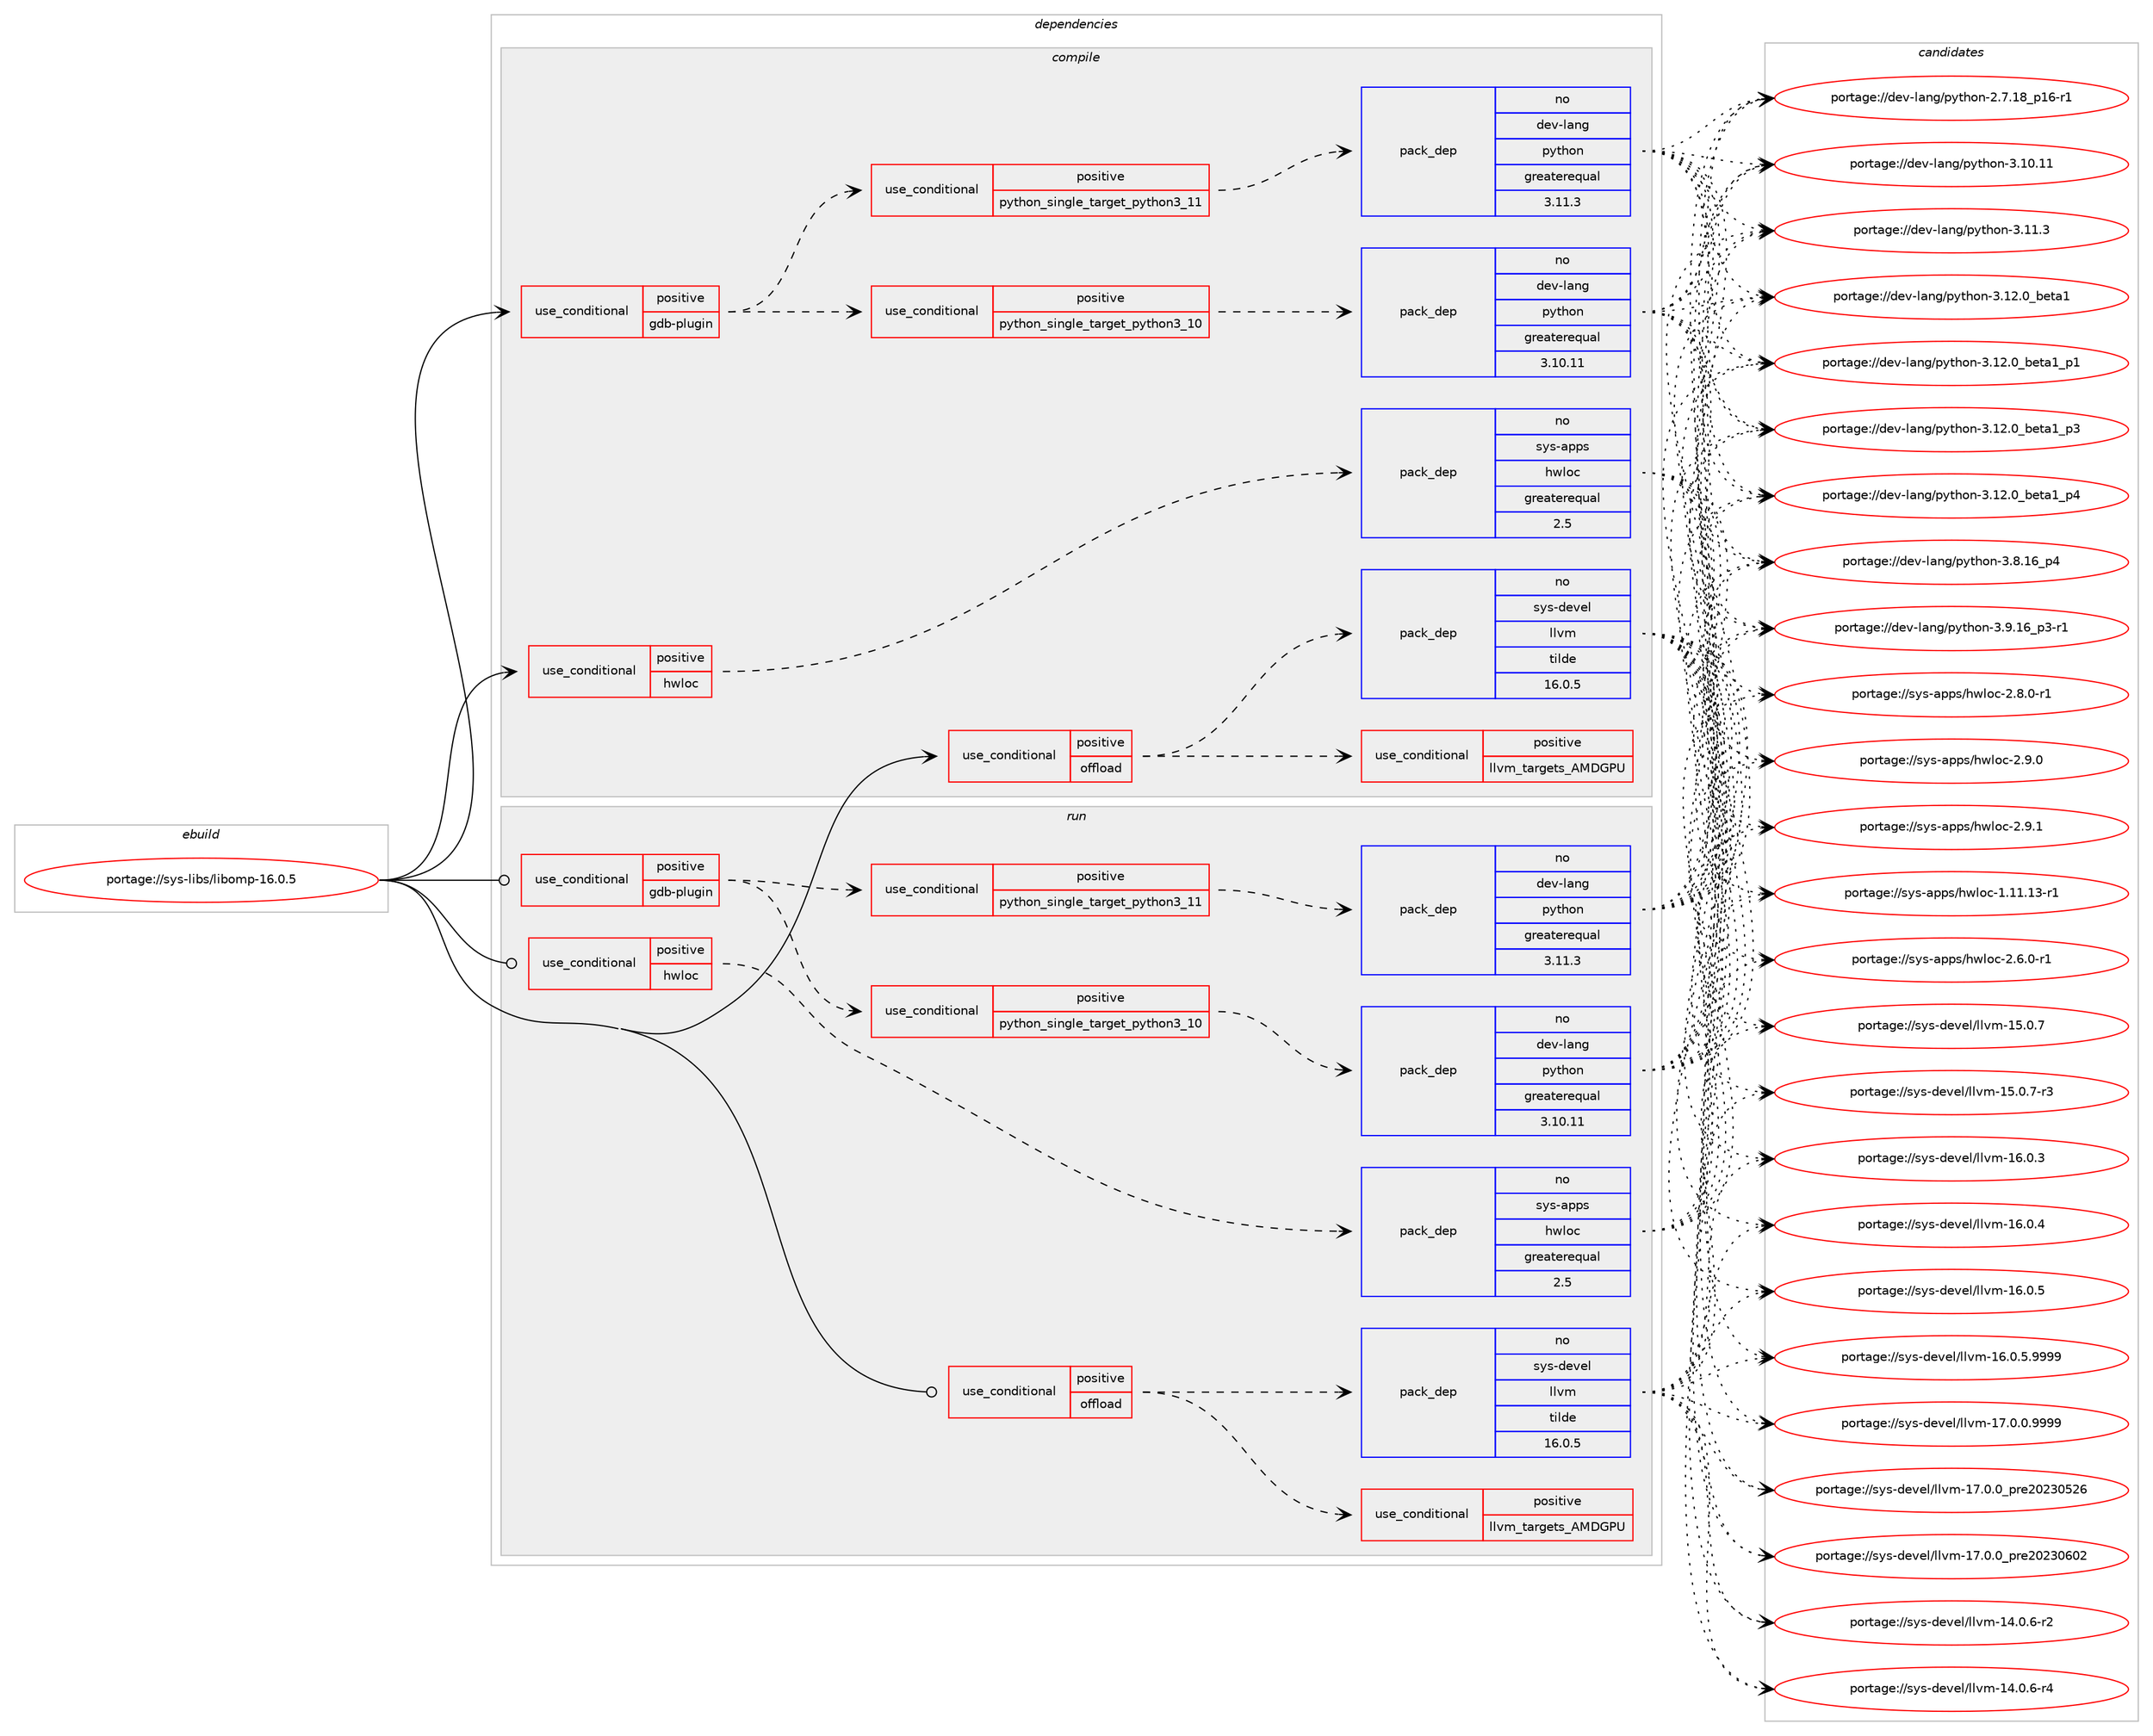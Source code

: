 digraph prolog {

# *************
# Graph options
# *************

newrank=true;
concentrate=true;
compound=true;
graph [rankdir=LR,fontname=Helvetica,fontsize=10,ranksep=1.5];#, ranksep=2.5, nodesep=0.2];
edge  [arrowhead=vee];
node  [fontname=Helvetica,fontsize=10];

# **********
# The ebuild
# **********

subgraph cluster_leftcol {
color=gray;
rank=same;
label=<<i>ebuild</i>>;
id [label="portage://sys-libs/libomp-16.0.5", color=red, width=4, href="../sys-libs/libomp-16.0.5.svg"];
}

# ****************
# The dependencies
# ****************

subgraph cluster_midcol {
color=gray;
label=<<i>dependencies</i>>;
subgraph cluster_compile {
fillcolor="#eeeeee";
style=filled;
label=<<i>compile</i>>;
subgraph cond348 {
dependency681 [label=<<TABLE BORDER="0" CELLBORDER="1" CELLSPACING="0" CELLPADDING="4"><TR><TD ROWSPAN="3" CELLPADDING="10">use_conditional</TD></TR><TR><TD>positive</TD></TR><TR><TD>gdb-plugin</TD></TR></TABLE>>, shape=none, color=red];
subgraph cond349 {
dependency682 [label=<<TABLE BORDER="0" CELLBORDER="1" CELLSPACING="0" CELLPADDING="4"><TR><TD ROWSPAN="3" CELLPADDING="10">use_conditional</TD></TR><TR><TD>positive</TD></TR><TR><TD>python_single_target_python3_10</TD></TR></TABLE>>, shape=none, color=red];
subgraph pack325 {
dependency683 [label=<<TABLE BORDER="0" CELLBORDER="1" CELLSPACING="0" CELLPADDING="4" WIDTH="220"><TR><TD ROWSPAN="6" CELLPADDING="30">pack_dep</TD></TR><TR><TD WIDTH="110">no</TD></TR><TR><TD>dev-lang</TD></TR><TR><TD>python</TD></TR><TR><TD>greaterequal</TD></TR><TR><TD>3.10.11</TD></TR></TABLE>>, shape=none, color=blue];
}
dependency682:e -> dependency683:w [weight=20,style="dashed",arrowhead="vee"];
}
dependency681:e -> dependency682:w [weight=20,style="dashed",arrowhead="vee"];
subgraph cond350 {
dependency684 [label=<<TABLE BORDER="0" CELLBORDER="1" CELLSPACING="0" CELLPADDING="4"><TR><TD ROWSPAN="3" CELLPADDING="10">use_conditional</TD></TR><TR><TD>positive</TD></TR><TR><TD>python_single_target_python3_11</TD></TR></TABLE>>, shape=none, color=red];
subgraph pack326 {
dependency685 [label=<<TABLE BORDER="0" CELLBORDER="1" CELLSPACING="0" CELLPADDING="4" WIDTH="220"><TR><TD ROWSPAN="6" CELLPADDING="30">pack_dep</TD></TR><TR><TD WIDTH="110">no</TD></TR><TR><TD>dev-lang</TD></TR><TR><TD>python</TD></TR><TR><TD>greaterequal</TD></TR><TR><TD>3.11.3</TD></TR></TABLE>>, shape=none, color=blue];
}
dependency684:e -> dependency685:w [weight=20,style="dashed",arrowhead="vee"];
}
dependency681:e -> dependency684:w [weight=20,style="dashed",arrowhead="vee"];
}
id:e -> dependency681:w [weight=20,style="solid",arrowhead="vee"];
subgraph cond351 {
dependency686 [label=<<TABLE BORDER="0" CELLBORDER="1" CELLSPACING="0" CELLPADDING="4"><TR><TD ROWSPAN="3" CELLPADDING="10">use_conditional</TD></TR><TR><TD>positive</TD></TR><TR><TD>hwloc</TD></TR></TABLE>>, shape=none, color=red];
subgraph pack327 {
dependency687 [label=<<TABLE BORDER="0" CELLBORDER="1" CELLSPACING="0" CELLPADDING="4" WIDTH="220"><TR><TD ROWSPAN="6" CELLPADDING="30">pack_dep</TD></TR><TR><TD WIDTH="110">no</TD></TR><TR><TD>sys-apps</TD></TR><TR><TD>hwloc</TD></TR><TR><TD>greaterequal</TD></TR><TR><TD>2.5</TD></TR></TABLE>>, shape=none, color=blue];
}
dependency686:e -> dependency687:w [weight=20,style="dashed",arrowhead="vee"];
}
id:e -> dependency686:w [weight=20,style="solid",arrowhead="vee"];
subgraph cond352 {
dependency688 [label=<<TABLE BORDER="0" CELLBORDER="1" CELLSPACING="0" CELLPADDING="4"><TR><TD ROWSPAN="3" CELLPADDING="10">use_conditional</TD></TR><TR><TD>positive</TD></TR><TR><TD>offload</TD></TR></TABLE>>, shape=none, color=red];
# *** BEGIN UNKNOWN DEPENDENCY TYPE (TODO) ***
# dependency688 -> package_dependency(portage://sys-libs/libomp-16.0.5,install,no,dev-libs,libffi,none,[,,],any_same_slot,[use(optenable(abi_x86_32),negative),use(optenable(abi_x86_64),negative),use(optenable(abi_x86_x32),negative),use(optenable(abi_mips_n32),negative),use(optenable(abi_mips_n64),negative),use(optenable(abi_mips_o32),negative),use(optenable(abi_s390_32),negative),use(optenable(abi_s390_64),negative)])
# *** END UNKNOWN DEPENDENCY TYPE (TODO) ***

subgraph pack328 {
dependency689 [label=<<TABLE BORDER="0" CELLBORDER="1" CELLSPACING="0" CELLPADDING="4" WIDTH="220"><TR><TD ROWSPAN="6" CELLPADDING="30">pack_dep</TD></TR><TR><TD WIDTH="110">no</TD></TR><TR><TD>sys-devel</TD></TR><TR><TD>llvm</TD></TR><TR><TD>tilde</TD></TR><TR><TD>16.0.5</TD></TR></TABLE>>, shape=none, color=blue];
}
dependency688:e -> dependency689:w [weight=20,style="dashed",arrowhead="vee"];
subgraph cond353 {
dependency690 [label=<<TABLE BORDER="0" CELLBORDER="1" CELLSPACING="0" CELLPADDING="4"><TR><TD ROWSPAN="3" CELLPADDING="10">use_conditional</TD></TR><TR><TD>positive</TD></TR><TR><TD>llvm_targets_AMDGPU</TD></TR></TABLE>>, shape=none, color=red];
# *** BEGIN UNKNOWN DEPENDENCY TYPE (TODO) ***
# dependency690 -> package_dependency(portage://sys-libs/libomp-16.0.5,install,no,dev-libs,rocr-runtime,none,[,,],any_same_slot,[])
# *** END UNKNOWN DEPENDENCY TYPE (TODO) ***

}
dependency688:e -> dependency690:w [weight=20,style="dashed",arrowhead="vee"];
}
id:e -> dependency688:w [weight=20,style="solid",arrowhead="vee"];
# *** BEGIN UNKNOWN DEPENDENCY TYPE (TODO) ***
# id -> package_dependency(portage://sys-libs/libomp-16.0.5,install,strong,sys-devel,llvm,none,[,,],[slot(0)],[])
# *** END UNKNOWN DEPENDENCY TYPE (TODO) ***

}
subgraph cluster_compileandrun {
fillcolor="#eeeeee";
style=filled;
label=<<i>compile and run</i>>;
}
subgraph cluster_run {
fillcolor="#eeeeee";
style=filled;
label=<<i>run</i>>;
subgraph cond354 {
dependency691 [label=<<TABLE BORDER="0" CELLBORDER="1" CELLSPACING="0" CELLPADDING="4"><TR><TD ROWSPAN="3" CELLPADDING="10">use_conditional</TD></TR><TR><TD>positive</TD></TR><TR><TD>gdb-plugin</TD></TR></TABLE>>, shape=none, color=red];
subgraph cond355 {
dependency692 [label=<<TABLE BORDER="0" CELLBORDER="1" CELLSPACING="0" CELLPADDING="4"><TR><TD ROWSPAN="3" CELLPADDING="10">use_conditional</TD></TR><TR><TD>positive</TD></TR><TR><TD>python_single_target_python3_10</TD></TR></TABLE>>, shape=none, color=red];
subgraph pack329 {
dependency693 [label=<<TABLE BORDER="0" CELLBORDER="1" CELLSPACING="0" CELLPADDING="4" WIDTH="220"><TR><TD ROWSPAN="6" CELLPADDING="30">pack_dep</TD></TR><TR><TD WIDTH="110">no</TD></TR><TR><TD>dev-lang</TD></TR><TR><TD>python</TD></TR><TR><TD>greaterequal</TD></TR><TR><TD>3.10.11</TD></TR></TABLE>>, shape=none, color=blue];
}
dependency692:e -> dependency693:w [weight=20,style="dashed",arrowhead="vee"];
}
dependency691:e -> dependency692:w [weight=20,style="dashed",arrowhead="vee"];
subgraph cond356 {
dependency694 [label=<<TABLE BORDER="0" CELLBORDER="1" CELLSPACING="0" CELLPADDING="4"><TR><TD ROWSPAN="3" CELLPADDING="10">use_conditional</TD></TR><TR><TD>positive</TD></TR><TR><TD>python_single_target_python3_11</TD></TR></TABLE>>, shape=none, color=red];
subgraph pack330 {
dependency695 [label=<<TABLE BORDER="0" CELLBORDER="1" CELLSPACING="0" CELLPADDING="4" WIDTH="220"><TR><TD ROWSPAN="6" CELLPADDING="30">pack_dep</TD></TR><TR><TD WIDTH="110">no</TD></TR><TR><TD>dev-lang</TD></TR><TR><TD>python</TD></TR><TR><TD>greaterequal</TD></TR><TR><TD>3.11.3</TD></TR></TABLE>>, shape=none, color=blue];
}
dependency694:e -> dependency695:w [weight=20,style="dashed",arrowhead="vee"];
}
dependency691:e -> dependency694:w [weight=20,style="dashed",arrowhead="vee"];
}
id:e -> dependency691:w [weight=20,style="solid",arrowhead="odot"];
subgraph cond357 {
dependency696 [label=<<TABLE BORDER="0" CELLBORDER="1" CELLSPACING="0" CELLPADDING="4"><TR><TD ROWSPAN="3" CELLPADDING="10">use_conditional</TD></TR><TR><TD>positive</TD></TR><TR><TD>hwloc</TD></TR></TABLE>>, shape=none, color=red];
subgraph pack331 {
dependency697 [label=<<TABLE BORDER="0" CELLBORDER="1" CELLSPACING="0" CELLPADDING="4" WIDTH="220"><TR><TD ROWSPAN="6" CELLPADDING="30">pack_dep</TD></TR><TR><TD WIDTH="110">no</TD></TR><TR><TD>sys-apps</TD></TR><TR><TD>hwloc</TD></TR><TR><TD>greaterequal</TD></TR><TR><TD>2.5</TD></TR></TABLE>>, shape=none, color=blue];
}
dependency696:e -> dependency697:w [weight=20,style="dashed",arrowhead="vee"];
}
id:e -> dependency696:w [weight=20,style="solid",arrowhead="odot"];
subgraph cond358 {
dependency698 [label=<<TABLE BORDER="0" CELLBORDER="1" CELLSPACING="0" CELLPADDING="4"><TR><TD ROWSPAN="3" CELLPADDING="10">use_conditional</TD></TR><TR><TD>positive</TD></TR><TR><TD>offload</TD></TR></TABLE>>, shape=none, color=red];
# *** BEGIN UNKNOWN DEPENDENCY TYPE (TODO) ***
# dependency698 -> package_dependency(portage://sys-libs/libomp-16.0.5,run,no,dev-libs,libffi,none,[,,],any_same_slot,[use(optenable(abi_x86_32),negative),use(optenable(abi_x86_64),negative),use(optenable(abi_x86_x32),negative),use(optenable(abi_mips_n32),negative),use(optenable(abi_mips_n64),negative),use(optenable(abi_mips_o32),negative),use(optenable(abi_s390_32),negative),use(optenable(abi_s390_64),negative)])
# *** END UNKNOWN DEPENDENCY TYPE (TODO) ***

subgraph pack332 {
dependency699 [label=<<TABLE BORDER="0" CELLBORDER="1" CELLSPACING="0" CELLPADDING="4" WIDTH="220"><TR><TD ROWSPAN="6" CELLPADDING="30">pack_dep</TD></TR><TR><TD WIDTH="110">no</TD></TR><TR><TD>sys-devel</TD></TR><TR><TD>llvm</TD></TR><TR><TD>tilde</TD></TR><TR><TD>16.0.5</TD></TR></TABLE>>, shape=none, color=blue];
}
dependency698:e -> dependency699:w [weight=20,style="dashed",arrowhead="vee"];
subgraph cond359 {
dependency700 [label=<<TABLE BORDER="0" CELLBORDER="1" CELLSPACING="0" CELLPADDING="4"><TR><TD ROWSPAN="3" CELLPADDING="10">use_conditional</TD></TR><TR><TD>positive</TD></TR><TR><TD>llvm_targets_AMDGPU</TD></TR></TABLE>>, shape=none, color=red];
# *** BEGIN UNKNOWN DEPENDENCY TYPE (TODO) ***
# dependency700 -> package_dependency(portage://sys-libs/libomp-16.0.5,run,no,dev-libs,rocr-runtime,none,[,,],any_same_slot,[])
# *** END UNKNOWN DEPENDENCY TYPE (TODO) ***

}
dependency698:e -> dependency700:w [weight=20,style="dashed",arrowhead="vee"];
}
id:e -> dependency698:w [weight=20,style="solid",arrowhead="odot"];
}
}

# **************
# The candidates
# **************

subgraph cluster_choices {
rank=same;
color=gray;
label=<<i>candidates</i>>;

subgraph choice325 {
color=black;
nodesep=1;
choice100101118451089711010347112121116104111110455046554649569511249544511449 [label="portage://dev-lang/python-2.7.18_p16-r1", color=red, width=4,href="../dev-lang/python-2.7.18_p16-r1.svg"];
choice1001011184510897110103471121211161041111104551464948464949 [label="portage://dev-lang/python-3.10.11", color=red, width=4,href="../dev-lang/python-3.10.11.svg"];
choice10010111845108971101034711212111610411111045514649494651 [label="portage://dev-lang/python-3.11.3", color=red, width=4,href="../dev-lang/python-3.11.3.svg"];
choice1001011184510897110103471121211161041111104551464950464895981011169749 [label="portage://dev-lang/python-3.12.0_beta1", color=red, width=4,href="../dev-lang/python-3.12.0_beta1.svg"];
choice10010111845108971101034711212111610411111045514649504648959810111697499511249 [label="portage://dev-lang/python-3.12.0_beta1_p1", color=red, width=4,href="../dev-lang/python-3.12.0_beta1_p1.svg"];
choice10010111845108971101034711212111610411111045514649504648959810111697499511251 [label="portage://dev-lang/python-3.12.0_beta1_p3", color=red, width=4,href="../dev-lang/python-3.12.0_beta1_p3.svg"];
choice10010111845108971101034711212111610411111045514649504648959810111697499511252 [label="portage://dev-lang/python-3.12.0_beta1_p4", color=red, width=4,href="../dev-lang/python-3.12.0_beta1_p4.svg"];
choice100101118451089711010347112121116104111110455146564649549511252 [label="portage://dev-lang/python-3.8.16_p4", color=red, width=4,href="../dev-lang/python-3.8.16_p4.svg"];
choice1001011184510897110103471121211161041111104551465746495495112514511449 [label="portage://dev-lang/python-3.9.16_p3-r1", color=red, width=4,href="../dev-lang/python-3.9.16_p3-r1.svg"];
dependency683:e -> choice100101118451089711010347112121116104111110455046554649569511249544511449:w [style=dotted,weight="100"];
dependency683:e -> choice1001011184510897110103471121211161041111104551464948464949:w [style=dotted,weight="100"];
dependency683:e -> choice10010111845108971101034711212111610411111045514649494651:w [style=dotted,weight="100"];
dependency683:e -> choice1001011184510897110103471121211161041111104551464950464895981011169749:w [style=dotted,weight="100"];
dependency683:e -> choice10010111845108971101034711212111610411111045514649504648959810111697499511249:w [style=dotted,weight="100"];
dependency683:e -> choice10010111845108971101034711212111610411111045514649504648959810111697499511251:w [style=dotted,weight="100"];
dependency683:e -> choice10010111845108971101034711212111610411111045514649504648959810111697499511252:w [style=dotted,weight="100"];
dependency683:e -> choice100101118451089711010347112121116104111110455146564649549511252:w [style=dotted,weight="100"];
dependency683:e -> choice1001011184510897110103471121211161041111104551465746495495112514511449:w [style=dotted,weight="100"];
}
subgraph choice326 {
color=black;
nodesep=1;
choice100101118451089711010347112121116104111110455046554649569511249544511449 [label="portage://dev-lang/python-2.7.18_p16-r1", color=red, width=4,href="../dev-lang/python-2.7.18_p16-r1.svg"];
choice1001011184510897110103471121211161041111104551464948464949 [label="portage://dev-lang/python-3.10.11", color=red, width=4,href="../dev-lang/python-3.10.11.svg"];
choice10010111845108971101034711212111610411111045514649494651 [label="portage://dev-lang/python-3.11.3", color=red, width=4,href="../dev-lang/python-3.11.3.svg"];
choice1001011184510897110103471121211161041111104551464950464895981011169749 [label="portage://dev-lang/python-3.12.0_beta1", color=red, width=4,href="../dev-lang/python-3.12.0_beta1.svg"];
choice10010111845108971101034711212111610411111045514649504648959810111697499511249 [label="portage://dev-lang/python-3.12.0_beta1_p1", color=red, width=4,href="../dev-lang/python-3.12.0_beta1_p1.svg"];
choice10010111845108971101034711212111610411111045514649504648959810111697499511251 [label="portage://dev-lang/python-3.12.0_beta1_p3", color=red, width=4,href="../dev-lang/python-3.12.0_beta1_p3.svg"];
choice10010111845108971101034711212111610411111045514649504648959810111697499511252 [label="portage://dev-lang/python-3.12.0_beta1_p4", color=red, width=4,href="../dev-lang/python-3.12.0_beta1_p4.svg"];
choice100101118451089711010347112121116104111110455146564649549511252 [label="portage://dev-lang/python-3.8.16_p4", color=red, width=4,href="../dev-lang/python-3.8.16_p4.svg"];
choice1001011184510897110103471121211161041111104551465746495495112514511449 [label="portage://dev-lang/python-3.9.16_p3-r1", color=red, width=4,href="../dev-lang/python-3.9.16_p3-r1.svg"];
dependency685:e -> choice100101118451089711010347112121116104111110455046554649569511249544511449:w [style=dotted,weight="100"];
dependency685:e -> choice1001011184510897110103471121211161041111104551464948464949:w [style=dotted,weight="100"];
dependency685:e -> choice10010111845108971101034711212111610411111045514649494651:w [style=dotted,weight="100"];
dependency685:e -> choice1001011184510897110103471121211161041111104551464950464895981011169749:w [style=dotted,weight="100"];
dependency685:e -> choice10010111845108971101034711212111610411111045514649504648959810111697499511249:w [style=dotted,weight="100"];
dependency685:e -> choice10010111845108971101034711212111610411111045514649504648959810111697499511251:w [style=dotted,weight="100"];
dependency685:e -> choice10010111845108971101034711212111610411111045514649504648959810111697499511252:w [style=dotted,weight="100"];
dependency685:e -> choice100101118451089711010347112121116104111110455146564649549511252:w [style=dotted,weight="100"];
dependency685:e -> choice1001011184510897110103471121211161041111104551465746495495112514511449:w [style=dotted,weight="100"];
}
subgraph choice327 {
color=black;
nodesep=1;
choice1151211154597112112115471041191081119945494649494649514511449 [label="portage://sys-apps/hwloc-1.11.13-r1", color=red, width=4,href="../sys-apps/hwloc-1.11.13-r1.svg"];
choice115121115459711211211547104119108111994550465446484511449 [label="portage://sys-apps/hwloc-2.6.0-r1", color=red, width=4,href="../sys-apps/hwloc-2.6.0-r1.svg"];
choice115121115459711211211547104119108111994550465646484511449 [label="portage://sys-apps/hwloc-2.8.0-r1", color=red, width=4,href="../sys-apps/hwloc-2.8.0-r1.svg"];
choice11512111545971121121154710411910811199455046574648 [label="portage://sys-apps/hwloc-2.9.0", color=red, width=4,href="../sys-apps/hwloc-2.9.0.svg"];
choice11512111545971121121154710411910811199455046574649 [label="portage://sys-apps/hwloc-2.9.1", color=red, width=4,href="../sys-apps/hwloc-2.9.1.svg"];
dependency687:e -> choice1151211154597112112115471041191081119945494649494649514511449:w [style=dotted,weight="100"];
dependency687:e -> choice115121115459711211211547104119108111994550465446484511449:w [style=dotted,weight="100"];
dependency687:e -> choice115121115459711211211547104119108111994550465646484511449:w [style=dotted,weight="100"];
dependency687:e -> choice11512111545971121121154710411910811199455046574648:w [style=dotted,weight="100"];
dependency687:e -> choice11512111545971121121154710411910811199455046574649:w [style=dotted,weight="100"];
}
subgraph choice328 {
color=black;
nodesep=1;
choice1151211154510010111810110847108108118109454952464846544511450 [label="portage://sys-devel/llvm-14.0.6-r2", color=red, width=4,href="../sys-devel/llvm-14.0.6-r2.svg"];
choice1151211154510010111810110847108108118109454952464846544511452 [label="portage://sys-devel/llvm-14.0.6-r4", color=red, width=4,href="../sys-devel/llvm-14.0.6-r4.svg"];
choice115121115451001011181011084710810811810945495346484655 [label="portage://sys-devel/llvm-15.0.7", color=red, width=4,href="../sys-devel/llvm-15.0.7.svg"];
choice1151211154510010111810110847108108118109454953464846554511451 [label="portage://sys-devel/llvm-15.0.7-r3", color=red, width=4,href="../sys-devel/llvm-15.0.7-r3.svg"];
choice115121115451001011181011084710810811810945495446484651 [label="portage://sys-devel/llvm-16.0.3", color=red, width=4,href="../sys-devel/llvm-16.0.3.svg"];
choice115121115451001011181011084710810811810945495446484652 [label="portage://sys-devel/llvm-16.0.4", color=red, width=4,href="../sys-devel/llvm-16.0.4.svg"];
choice115121115451001011181011084710810811810945495446484653 [label="portage://sys-devel/llvm-16.0.5", color=red, width=4,href="../sys-devel/llvm-16.0.5.svg"];
choice1151211154510010111810110847108108118109454954464846534657575757 [label="portage://sys-devel/llvm-16.0.5.9999", color=red, width=4,href="../sys-devel/llvm-16.0.5.9999.svg"];
choice1151211154510010111810110847108108118109454955464846484657575757 [label="portage://sys-devel/llvm-17.0.0.9999", color=red, width=4,href="../sys-devel/llvm-17.0.0.9999.svg"];
choice115121115451001011181011084710810811810945495546484648951121141015048505148535054 [label="portage://sys-devel/llvm-17.0.0_pre20230526", color=red, width=4,href="../sys-devel/llvm-17.0.0_pre20230526.svg"];
choice115121115451001011181011084710810811810945495546484648951121141015048505148544850 [label="portage://sys-devel/llvm-17.0.0_pre20230602", color=red, width=4,href="../sys-devel/llvm-17.0.0_pre20230602.svg"];
dependency689:e -> choice1151211154510010111810110847108108118109454952464846544511450:w [style=dotted,weight="100"];
dependency689:e -> choice1151211154510010111810110847108108118109454952464846544511452:w [style=dotted,weight="100"];
dependency689:e -> choice115121115451001011181011084710810811810945495346484655:w [style=dotted,weight="100"];
dependency689:e -> choice1151211154510010111810110847108108118109454953464846554511451:w [style=dotted,weight="100"];
dependency689:e -> choice115121115451001011181011084710810811810945495446484651:w [style=dotted,weight="100"];
dependency689:e -> choice115121115451001011181011084710810811810945495446484652:w [style=dotted,weight="100"];
dependency689:e -> choice115121115451001011181011084710810811810945495446484653:w [style=dotted,weight="100"];
dependency689:e -> choice1151211154510010111810110847108108118109454954464846534657575757:w [style=dotted,weight="100"];
dependency689:e -> choice1151211154510010111810110847108108118109454955464846484657575757:w [style=dotted,weight="100"];
dependency689:e -> choice115121115451001011181011084710810811810945495546484648951121141015048505148535054:w [style=dotted,weight="100"];
dependency689:e -> choice115121115451001011181011084710810811810945495546484648951121141015048505148544850:w [style=dotted,weight="100"];
}
subgraph choice329 {
color=black;
nodesep=1;
choice100101118451089711010347112121116104111110455046554649569511249544511449 [label="portage://dev-lang/python-2.7.18_p16-r1", color=red, width=4,href="../dev-lang/python-2.7.18_p16-r1.svg"];
choice1001011184510897110103471121211161041111104551464948464949 [label="portage://dev-lang/python-3.10.11", color=red, width=4,href="../dev-lang/python-3.10.11.svg"];
choice10010111845108971101034711212111610411111045514649494651 [label="portage://dev-lang/python-3.11.3", color=red, width=4,href="../dev-lang/python-3.11.3.svg"];
choice1001011184510897110103471121211161041111104551464950464895981011169749 [label="portage://dev-lang/python-3.12.0_beta1", color=red, width=4,href="../dev-lang/python-3.12.0_beta1.svg"];
choice10010111845108971101034711212111610411111045514649504648959810111697499511249 [label="portage://dev-lang/python-3.12.0_beta1_p1", color=red, width=4,href="../dev-lang/python-3.12.0_beta1_p1.svg"];
choice10010111845108971101034711212111610411111045514649504648959810111697499511251 [label="portage://dev-lang/python-3.12.0_beta1_p3", color=red, width=4,href="../dev-lang/python-3.12.0_beta1_p3.svg"];
choice10010111845108971101034711212111610411111045514649504648959810111697499511252 [label="portage://dev-lang/python-3.12.0_beta1_p4", color=red, width=4,href="../dev-lang/python-3.12.0_beta1_p4.svg"];
choice100101118451089711010347112121116104111110455146564649549511252 [label="portage://dev-lang/python-3.8.16_p4", color=red, width=4,href="../dev-lang/python-3.8.16_p4.svg"];
choice1001011184510897110103471121211161041111104551465746495495112514511449 [label="portage://dev-lang/python-3.9.16_p3-r1", color=red, width=4,href="../dev-lang/python-3.9.16_p3-r1.svg"];
dependency693:e -> choice100101118451089711010347112121116104111110455046554649569511249544511449:w [style=dotted,weight="100"];
dependency693:e -> choice1001011184510897110103471121211161041111104551464948464949:w [style=dotted,weight="100"];
dependency693:e -> choice10010111845108971101034711212111610411111045514649494651:w [style=dotted,weight="100"];
dependency693:e -> choice1001011184510897110103471121211161041111104551464950464895981011169749:w [style=dotted,weight="100"];
dependency693:e -> choice10010111845108971101034711212111610411111045514649504648959810111697499511249:w [style=dotted,weight="100"];
dependency693:e -> choice10010111845108971101034711212111610411111045514649504648959810111697499511251:w [style=dotted,weight="100"];
dependency693:e -> choice10010111845108971101034711212111610411111045514649504648959810111697499511252:w [style=dotted,weight="100"];
dependency693:e -> choice100101118451089711010347112121116104111110455146564649549511252:w [style=dotted,weight="100"];
dependency693:e -> choice1001011184510897110103471121211161041111104551465746495495112514511449:w [style=dotted,weight="100"];
}
subgraph choice330 {
color=black;
nodesep=1;
choice100101118451089711010347112121116104111110455046554649569511249544511449 [label="portage://dev-lang/python-2.7.18_p16-r1", color=red, width=4,href="../dev-lang/python-2.7.18_p16-r1.svg"];
choice1001011184510897110103471121211161041111104551464948464949 [label="portage://dev-lang/python-3.10.11", color=red, width=4,href="../dev-lang/python-3.10.11.svg"];
choice10010111845108971101034711212111610411111045514649494651 [label="portage://dev-lang/python-3.11.3", color=red, width=4,href="../dev-lang/python-3.11.3.svg"];
choice1001011184510897110103471121211161041111104551464950464895981011169749 [label="portage://dev-lang/python-3.12.0_beta1", color=red, width=4,href="../dev-lang/python-3.12.0_beta1.svg"];
choice10010111845108971101034711212111610411111045514649504648959810111697499511249 [label="portage://dev-lang/python-3.12.0_beta1_p1", color=red, width=4,href="../dev-lang/python-3.12.0_beta1_p1.svg"];
choice10010111845108971101034711212111610411111045514649504648959810111697499511251 [label="portage://dev-lang/python-3.12.0_beta1_p3", color=red, width=4,href="../dev-lang/python-3.12.0_beta1_p3.svg"];
choice10010111845108971101034711212111610411111045514649504648959810111697499511252 [label="portage://dev-lang/python-3.12.0_beta1_p4", color=red, width=4,href="../dev-lang/python-3.12.0_beta1_p4.svg"];
choice100101118451089711010347112121116104111110455146564649549511252 [label="portage://dev-lang/python-3.8.16_p4", color=red, width=4,href="../dev-lang/python-3.8.16_p4.svg"];
choice1001011184510897110103471121211161041111104551465746495495112514511449 [label="portage://dev-lang/python-3.9.16_p3-r1", color=red, width=4,href="../dev-lang/python-3.9.16_p3-r1.svg"];
dependency695:e -> choice100101118451089711010347112121116104111110455046554649569511249544511449:w [style=dotted,weight="100"];
dependency695:e -> choice1001011184510897110103471121211161041111104551464948464949:w [style=dotted,weight="100"];
dependency695:e -> choice10010111845108971101034711212111610411111045514649494651:w [style=dotted,weight="100"];
dependency695:e -> choice1001011184510897110103471121211161041111104551464950464895981011169749:w [style=dotted,weight="100"];
dependency695:e -> choice10010111845108971101034711212111610411111045514649504648959810111697499511249:w [style=dotted,weight="100"];
dependency695:e -> choice10010111845108971101034711212111610411111045514649504648959810111697499511251:w [style=dotted,weight="100"];
dependency695:e -> choice10010111845108971101034711212111610411111045514649504648959810111697499511252:w [style=dotted,weight="100"];
dependency695:e -> choice100101118451089711010347112121116104111110455146564649549511252:w [style=dotted,weight="100"];
dependency695:e -> choice1001011184510897110103471121211161041111104551465746495495112514511449:w [style=dotted,weight="100"];
}
subgraph choice331 {
color=black;
nodesep=1;
choice1151211154597112112115471041191081119945494649494649514511449 [label="portage://sys-apps/hwloc-1.11.13-r1", color=red, width=4,href="../sys-apps/hwloc-1.11.13-r1.svg"];
choice115121115459711211211547104119108111994550465446484511449 [label="portage://sys-apps/hwloc-2.6.0-r1", color=red, width=4,href="../sys-apps/hwloc-2.6.0-r1.svg"];
choice115121115459711211211547104119108111994550465646484511449 [label="portage://sys-apps/hwloc-2.8.0-r1", color=red, width=4,href="../sys-apps/hwloc-2.8.0-r1.svg"];
choice11512111545971121121154710411910811199455046574648 [label="portage://sys-apps/hwloc-2.9.0", color=red, width=4,href="../sys-apps/hwloc-2.9.0.svg"];
choice11512111545971121121154710411910811199455046574649 [label="portage://sys-apps/hwloc-2.9.1", color=red, width=4,href="../sys-apps/hwloc-2.9.1.svg"];
dependency697:e -> choice1151211154597112112115471041191081119945494649494649514511449:w [style=dotted,weight="100"];
dependency697:e -> choice115121115459711211211547104119108111994550465446484511449:w [style=dotted,weight="100"];
dependency697:e -> choice115121115459711211211547104119108111994550465646484511449:w [style=dotted,weight="100"];
dependency697:e -> choice11512111545971121121154710411910811199455046574648:w [style=dotted,weight="100"];
dependency697:e -> choice11512111545971121121154710411910811199455046574649:w [style=dotted,weight="100"];
}
subgraph choice332 {
color=black;
nodesep=1;
choice1151211154510010111810110847108108118109454952464846544511450 [label="portage://sys-devel/llvm-14.0.6-r2", color=red, width=4,href="../sys-devel/llvm-14.0.6-r2.svg"];
choice1151211154510010111810110847108108118109454952464846544511452 [label="portage://sys-devel/llvm-14.0.6-r4", color=red, width=4,href="../sys-devel/llvm-14.0.6-r4.svg"];
choice115121115451001011181011084710810811810945495346484655 [label="portage://sys-devel/llvm-15.0.7", color=red, width=4,href="../sys-devel/llvm-15.0.7.svg"];
choice1151211154510010111810110847108108118109454953464846554511451 [label="portage://sys-devel/llvm-15.0.7-r3", color=red, width=4,href="../sys-devel/llvm-15.0.7-r3.svg"];
choice115121115451001011181011084710810811810945495446484651 [label="portage://sys-devel/llvm-16.0.3", color=red, width=4,href="../sys-devel/llvm-16.0.3.svg"];
choice115121115451001011181011084710810811810945495446484652 [label="portage://sys-devel/llvm-16.0.4", color=red, width=4,href="../sys-devel/llvm-16.0.4.svg"];
choice115121115451001011181011084710810811810945495446484653 [label="portage://sys-devel/llvm-16.0.5", color=red, width=4,href="../sys-devel/llvm-16.0.5.svg"];
choice1151211154510010111810110847108108118109454954464846534657575757 [label="portage://sys-devel/llvm-16.0.5.9999", color=red, width=4,href="../sys-devel/llvm-16.0.5.9999.svg"];
choice1151211154510010111810110847108108118109454955464846484657575757 [label="portage://sys-devel/llvm-17.0.0.9999", color=red, width=4,href="../sys-devel/llvm-17.0.0.9999.svg"];
choice115121115451001011181011084710810811810945495546484648951121141015048505148535054 [label="portage://sys-devel/llvm-17.0.0_pre20230526", color=red, width=4,href="../sys-devel/llvm-17.0.0_pre20230526.svg"];
choice115121115451001011181011084710810811810945495546484648951121141015048505148544850 [label="portage://sys-devel/llvm-17.0.0_pre20230602", color=red, width=4,href="../sys-devel/llvm-17.0.0_pre20230602.svg"];
dependency699:e -> choice1151211154510010111810110847108108118109454952464846544511450:w [style=dotted,weight="100"];
dependency699:e -> choice1151211154510010111810110847108108118109454952464846544511452:w [style=dotted,weight="100"];
dependency699:e -> choice115121115451001011181011084710810811810945495346484655:w [style=dotted,weight="100"];
dependency699:e -> choice1151211154510010111810110847108108118109454953464846554511451:w [style=dotted,weight="100"];
dependency699:e -> choice115121115451001011181011084710810811810945495446484651:w [style=dotted,weight="100"];
dependency699:e -> choice115121115451001011181011084710810811810945495446484652:w [style=dotted,weight="100"];
dependency699:e -> choice115121115451001011181011084710810811810945495446484653:w [style=dotted,weight="100"];
dependency699:e -> choice1151211154510010111810110847108108118109454954464846534657575757:w [style=dotted,weight="100"];
dependency699:e -> choice1151211154510010111810110847108108118109454955464846484657575757:w [style=dotted,weight="100"];
dependency699:e -> choice115121115451001011181011084710810811810945495546484648951121141015048505148535054:w [style=dotted,weight="100"];
dependency699:e -> choice115121115451001011181011084710810811810945495546484648951121141015048505148544850:w [style=dotted,weight="100"];
}
}

}
